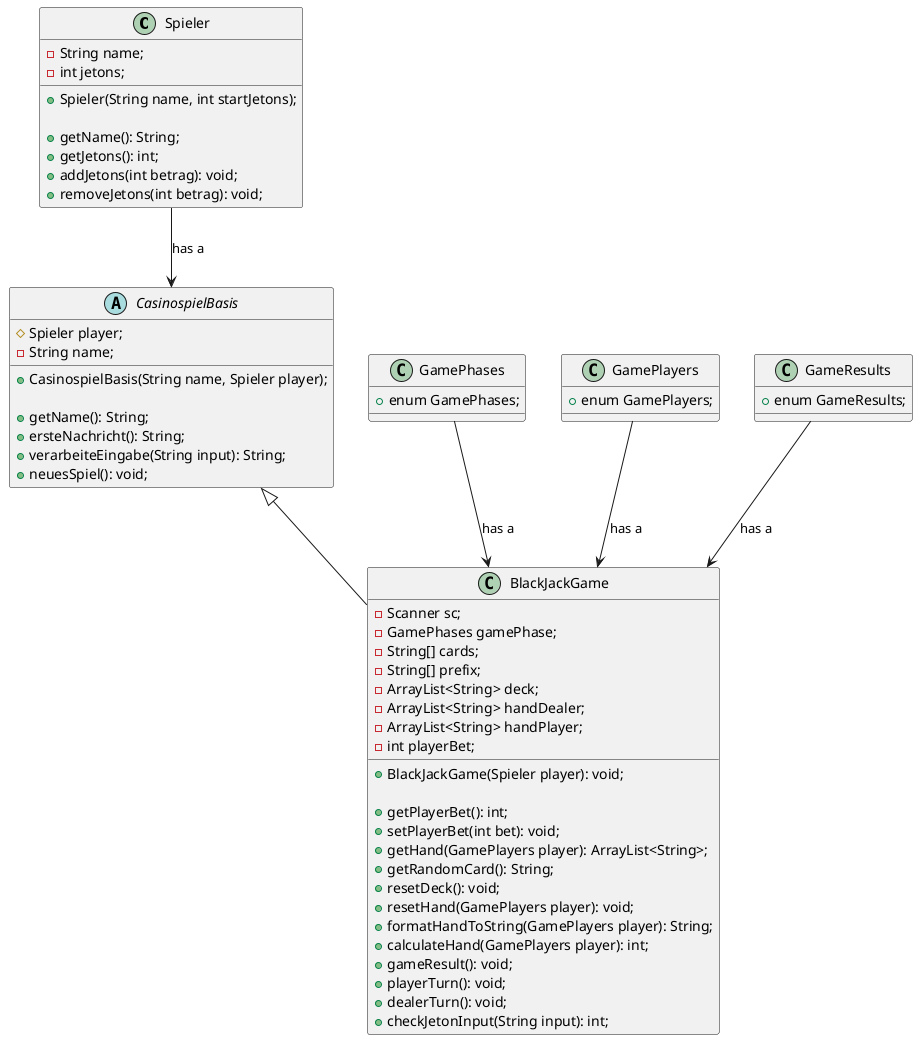 @startuml BlackJack
class Spieler {
    - String name;
    - int jetons;

    + Spieler(String name, int startJetons);

    + getName(): String;
    + getJetons(): int;
    + addJetons(int betrag): void;
    + removeJetons(int betrag): void;
}

abstract class CasinospielBasis {
    # Spieler player;
    - String name;

    + CasinospielBasis(String name, Spieler player);

    + getName(): String;
    + ersteNachricht(): String;
    + verarbeiteEingabe(String input): String;
    + neuesSpiel(): void;
}


class BlackJackGame extends CasinospielBasis{
    - Scanner sc;
    - GamePhases gamePhase;
    - String[] cards;
    - String[] prefix;
    - ArrayList<String> deck;
    - ArrayList<String> handDealer;
    - ArrayList<String> handPlayer; 
    - int playerBet;

    + BlackJackGame(Spieler player): void;

    + getPlayerBet(): int;
    + setPlayerBet(int bet): void;
    + getHand(GamePlayers player): ArrayList<String>;
    + getRandomCard(): String;
    + resetDeck(): void;
    + resetHand(GamePlayers player): void;
    + formatHandToString(GamePlayers player): String;
    + calculateHand(GamePlayers player): int;
    + gameResult(): void;
    + playerTurn(): void;
    + dealerTurn(): void;
    + checkJetonInput(String input): int;
}

class GamePhases {
    + enum GamePhases;
}

class GamePlayers {
    + enum GamePlayers;
}

class GameResults {
    + enum GameResults;
}

Spieler --> CasinospielBasis : "has a"
GamePhases --> BlackJackGame: "has a"
GamePlayers --> BlackJackGame: "has a"
GameResults --> BlackJackGame: "has a"
@enduml
